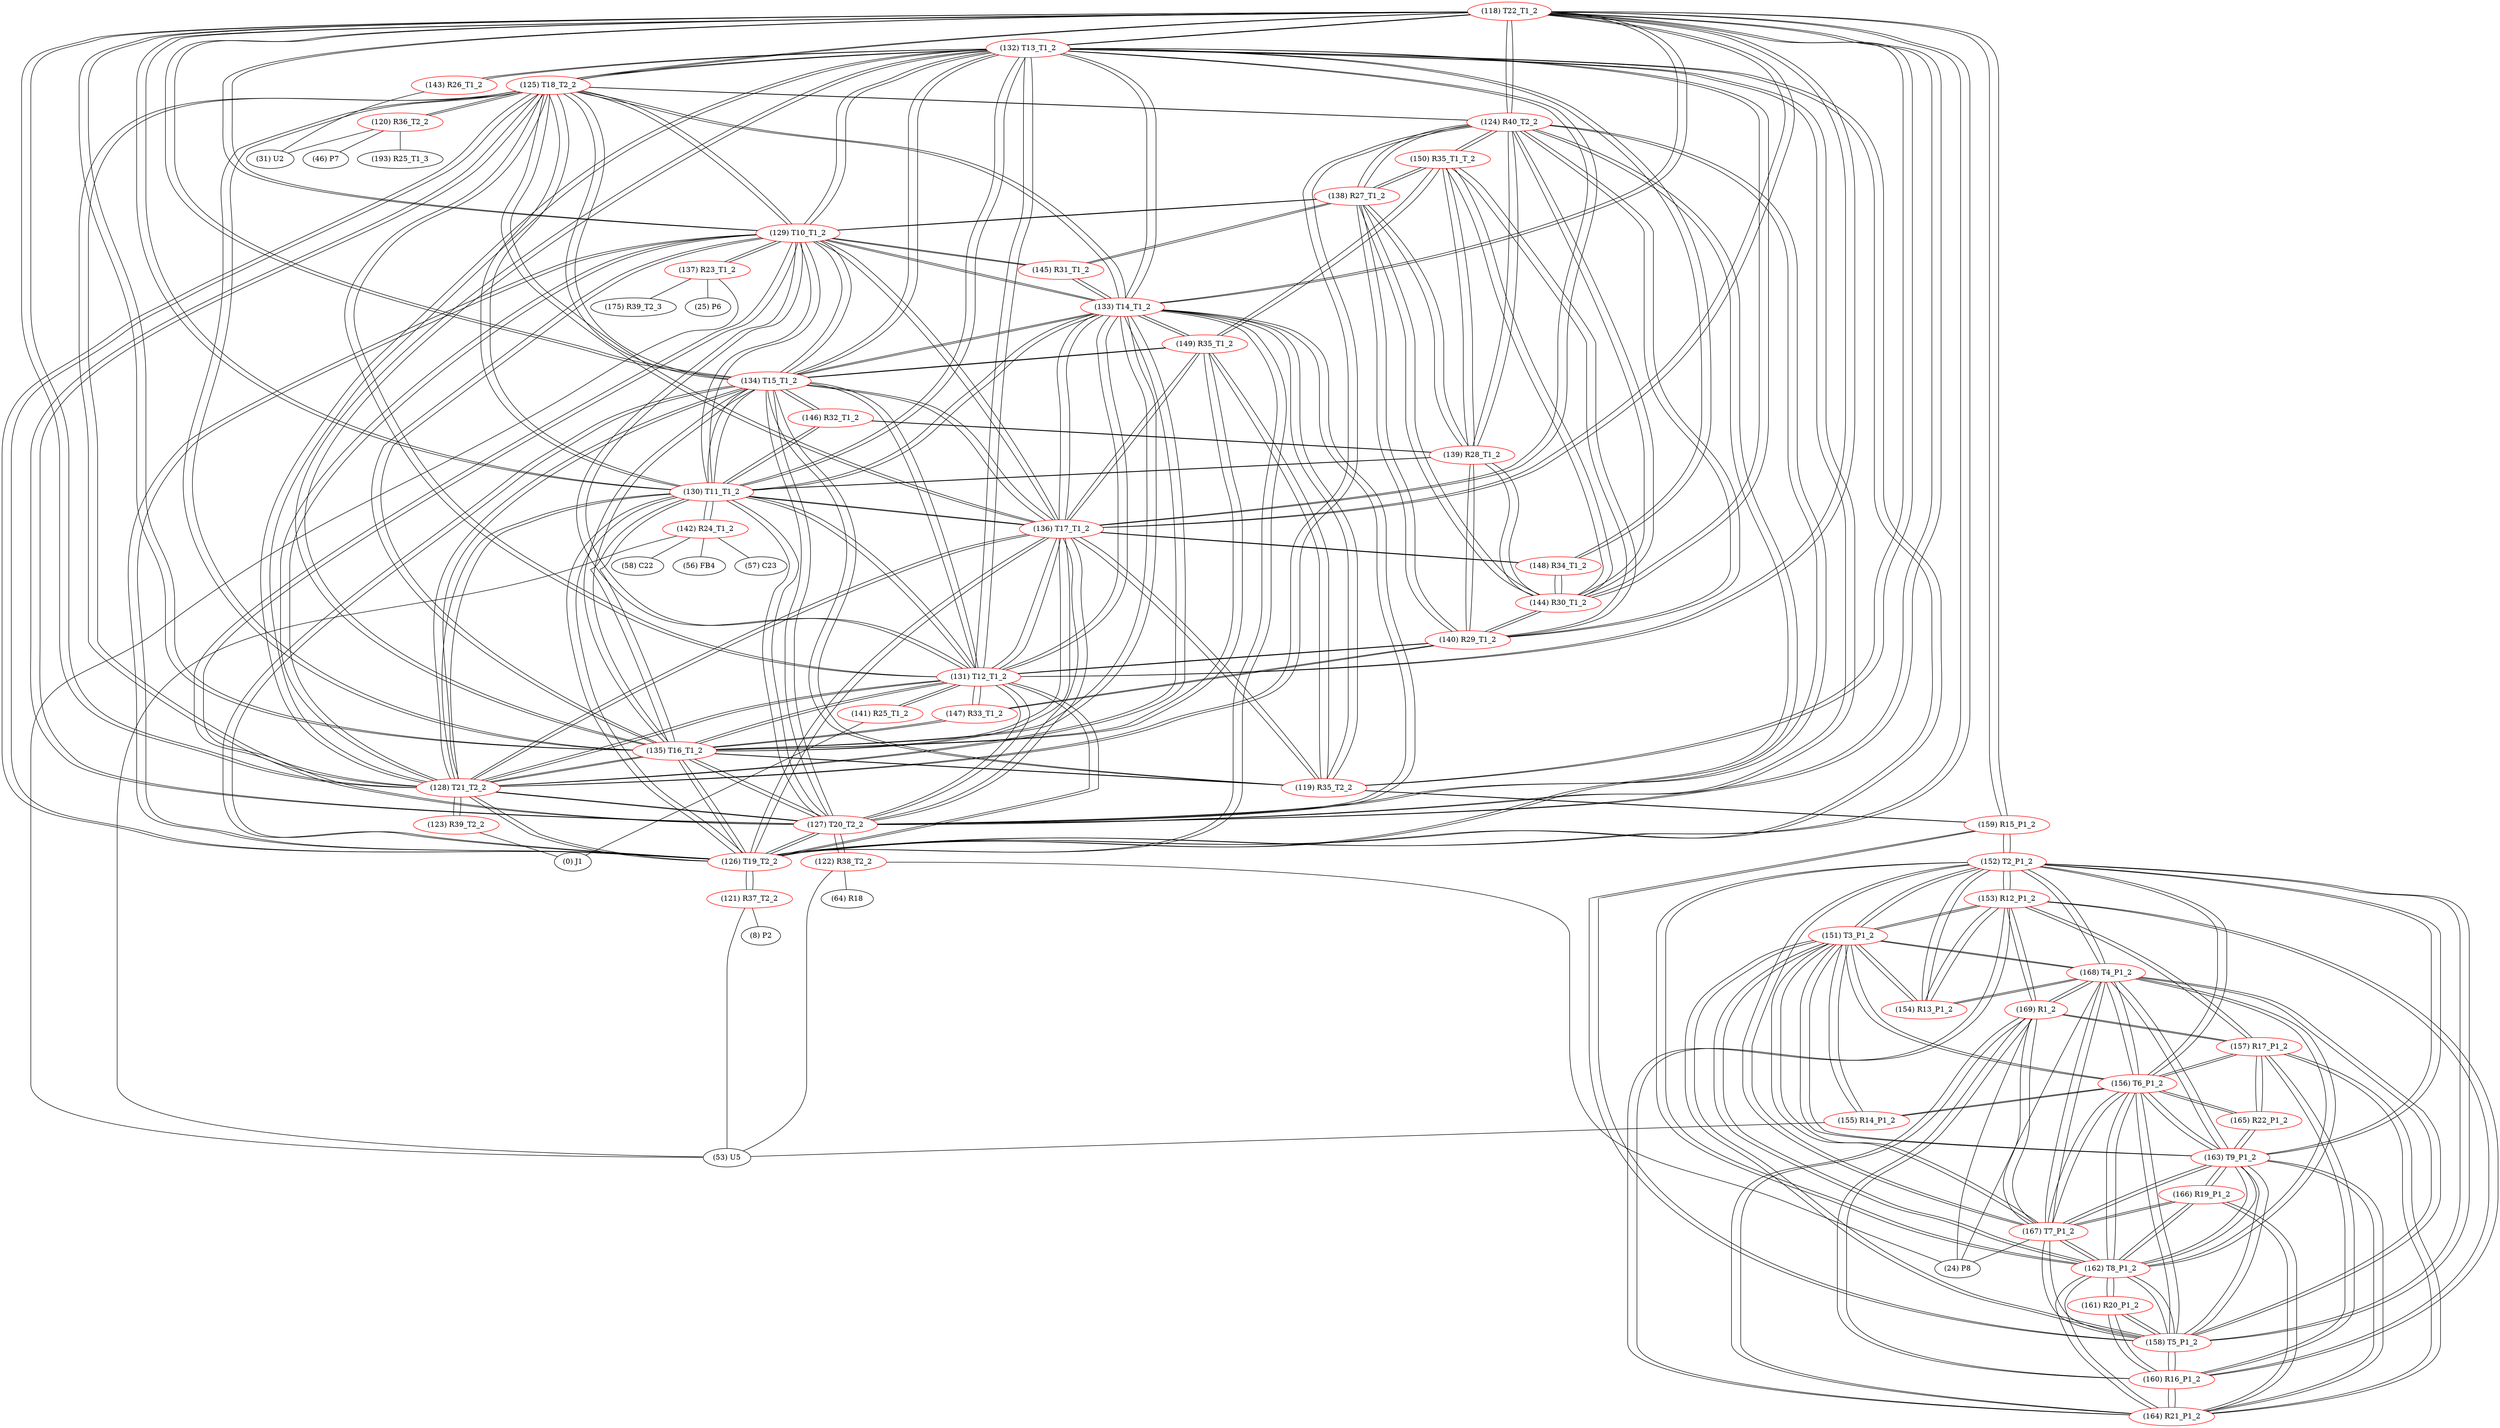 graph {
	118 [label="(118) T22_T1_2" color=red]
	132 [label="(132) T13_T1_2"]
	125 [label="(125) T18_T2_2"]
	126 [label="(126) T19_T2_2"]
	131 [label="(131) T12_T1_2"]
	134 [label="(134) T15_T1_2"]
	133 [label="(133) T14_T1_2"]
	127 [label="(127) T20_T2_2"]
	128 [label="(128) T21_T2_2"]
	130 [label="(130) T11_T1_2"]
	129 [label="(129) T10_T1_2"]
	135 [label="(135) T16_T1_2"]
	136 [label="(136) T17_T1_2"]
	124 [label="(124) R40_T2_2"]
	159 [label="(159) R15_P1_2"]
	119 [label="(119) R35_T2_2"]
	119 [label="(119) R35_T2_2" color=red]
	134 [label="(134) T15_T1_2"]
	135 [label="(135) T16_T1_2"]
	133 [label="(133) T14_T1_2"]
	136 [label="(136) T17_T1_2"]
	149 [label="(149) R35_T1_2"]
	159 [label="(159) R15_P1_2"]
	118 [label="(118) T22_T1_2"]
	120 [label="(120) R36_T2_2" color=red]
	46 [label="(46) P7"]
	31 [label="(31) U2"]
	193 [label="(193) R25_T1_3"]
	125 [label="(125) T18_T2_2"]
	121 [label="(121) R37_T2_2" color=red]
	8 [label="(8) P2"]
	53 [label="(53) U5"]
	126 [label="(126) T19_T2_2"]
	122 [label="(122) R38_T2_2" color=red]
	53 [label="(53) U5"]
	64 [label="(64) R18"]
	24 [label="(24) P8"]
	127 [label="(127) T20_T2_2"]
	123 [label="(123) R39_T2_2" color=red]
	0 [label="(0) J1"]
	128 [label="(128) T21_T2_2"]
	124 [label="(124) R40_T2_2" color=red]
	126 [label="(126) T19_T2_2"]
	127 [label="(127) T20_T2_2"]
	128 [label="(128) T21_T2_2"]
	118 [label="(118) T22_T1_2"]
	125 [label="(125) T18_T2_2"]
	140 [label="(140) R29_T1_2"]
	139 [label="(139) R28_T1_2"]
	144 [label="(144) R30_T1_2"]
	138 [label="(138) R27_T1_2"]
	150 [label="(150) R35_T1_T_2"]
	125 [label="(125) T18_T2_2" color=red]
	132 [label="(132) T13_T1_2"]
	126 [label="(126) T19_T2_2"]
	131 [label="(131) T12_T1_2"]
	134 [label="(134) T15_T1_2"]
	133 [label="(133) T14_T1_2"]
	127 [label="(127) T20_T2_2"]
	128 [label="(128) T21_T2_2"]
	130 [label="(130) T11_T1_2"]
	129 [label="(129) T10_T1_2"]
	118 [label="(118) T22_T1_2"]
	135 [label="(135) T16_T1_2"]
	136 [label="(136) T17_T1_2"]
	124 [label="(124) R40_T2_2"]
	120 [label="(120) R36_T2_2"]
	126 [label="(126) T19_T2_2" color=red]
	132 [label="(132) T13_T1_2"]
	125 [label="(125) T18_T2_2"]
	131 [label="(131) T12_T1_2"]
	134 [label="(134) T15_T1_2"]
	133 [label="(133) T14_T1_2"]
	127 [label="(127) T20_T2_2"]
	128 [label="(128) T21_T2_2"]
	130 [label="(130) T11_T1_2"]
	129 [label="(129) T10_T1_2"]
	118 [label="(118) T22_T1_2"]
	135 [label="(135) T16_T1_2"]
	136 [label="(136) T17_T1_2"]
	124 [label="(124) R40_T2_2"]
	121 [label="(121) R37_T2_2"]
	127 [label="(127) T20_T2_2" color=red]
	132 [label="(132) T13_T1_2"]
	125 [label="(125) T18_T2_2"]
	126 [label="(126) T19_T2_2"]
	131 [label="(131) T12_T1_2"]
	134 [label="(134) T15_T1_2"]
	133 [label="(133) T14_T1_2"]
	128 [label="(128) T21_T2_2"]
	130 [label="(130) T11_T1_2"]
	129 [label="(129) T10_T1_2"]
	118 [label="(118) T22_T1_2"]
	135 [label="(135) T16_T1_2"]
	136 [label="(136) T17_T1_2"]
	124 [label="(124) R40_T2_2"]
	122 [label="(122) R38_T2_2"]
	128 [label="(128) T21_T2_2" color=red]
	132 [label="(132) T13_T1_2"]
	125 [label="(125) T18_T2_2"]
	126 [label="(126) T19_T2_2"]
	131 [label="(131) T12_T1_2"]
	134 [label="(134) T15_T1_2"]
	133 [label="(133) T14_T1_2"]
	127 [label="(127) T20_T2_2"]
	130 [label="(130) T11_T1_2"]
	129 [label="(129) T10_T1_2"]
	118 [label="(118) T22_T1_2"]
	135 [label="(135) T16_T1_2"]
	136 [label="(136) T17_T1_2"]
	124 [label="(124) R40_T2_2"]
	123 [label="(123) R39_T2_2"]
	129 [label="(129) T10_T1_2" color=red]
	132 [label="(132) T13_T1_2"]
	125 [label="(125) T18_T2_2"]
	126 [label="(126) T19_T2_2"]
	131 [label="(131) T12_T1_2"]
	134 [label="(134) T15_T1_2"]
	133 [label="(133) T14_T1_2"]
	127 [label="(127) T20_T2_2"]
	128 [label="(128) T21_T2_2"]
	130 [label="(130) T11_T1_2"]
	118 [label="(118) T22_T1_2"]
	135 [label="(135) T16_T1_2"]
	136 [label="(136) T17_T1_2"]
	137 [label="(137) R23_T1_2"]
	138 [label="(138) R27_T1_2"]
	145 [label="(145) R31_T1_2"]
	130 [label="(130) T11_T1_2" color=red]
	132 [label="(132) T13_T1_2"]
	125 [label="(125) T18_T2_2"]
	126 [label="(126) T19_T2_2"]
	131 [label="(131) T12_T1_2"]
	134 [label="(134) T15_T1_2"]
	133 [label="(133) T14_T1_2"]
	127 [label="(127) T20_T2_2"]
	128 [label="(128) T21_T2_2"]
	129 [label="(129) T10_T1_2"]
	118 [label="(118) T22_T1_2"]
	135 [label="(135) T16_T1_2"]
	136 [label="(136) T17_T1_2"]
	142 [label="(142) R24_T1_2"]
	146 [label="(146) R32_T1_2"]
	139 [label="(139) R28_T1_2"]
	131 [label="(131) T12_T1_2" color=red]
	132 [label="(132) T13_T1_2"]
	125 [label="(125) T18_T2_2"]
	126 [label="(126) T19_T2_2"]
	134 [label="(134) T15_T1_2"]
	133 [label="(133) T14_T1_2"]
	127 [label="(127) T20_T2_2"]
	128 [label="(128) T21_T2_2"]
	130 [label="(130) T11_T1_2"]
	129 [label="(129) T10_T1_2"]
	118 [label="(118) T22_T1_2"]
	135 [label="(135) T16_T1_2"]
	136 [label="(136) T17_T1_2"]
	147 [label="(147) R33_T1_2"]
	140 [label="(140) R29_T1_2"]
	141 [label="(141) R25_T1_2"]
	132 [label="(132) T13_T1_2" color=red]
	125 [label="(125) T18_T2_2"]
	126 [label="(126) T19_T2_2"]
	131 [label="(131) T12_T1_2"]
	134 [label="(134) T15_T1_2"]
	133 [label="(133) T14_T1_2"]
	127 [label="(127) T20_T2_2"]
	128 [label="(128) T21_T2_2"]
	130 [label="(130) T11_T1_2"]
	129 [label="(129) T10_T1_2"]
	118 [label="(118) T22_T1_2"]
	135 [label="(135) T16_T1_2"]
	136 [label="(136) T17_T1_2"]
	144 [label="(144) R30_T1_2"]
	148 [label="(148) R34_T1_2"]
	143 [label="(143) R26_T1_2"]
	133 [label="(133) T14_T1_2" color=red]
	132 [label="(132) T13_T1_2"]
	125 [label="(125) T18_T2_2"]
	126 [label="(126) T19_T2_2"]
	131 [label="(131) T12_T1_2"]
	134 [label="(134) T15_T1_2"]
	127 [label="(127) T20_T2_2"]
	128 [label="(128) T21_T2_2"]
	130 [label="(130) T11_T1_2"]
	129 [label="(129) T10_T1_2"]
	118 [label="(118) T22_T1_2"]
	135 [label="(135) T16_T1_2"]
	136 [label="(136) T17_T1_2"]
	119 [label="(119) R35_T2_2"]
	149 [label="(149) R35_T1_2"]
	145 [label="(145) R31_T1_2"]
	134 [label="(134) T15_T1_2" color=red]
	132 [label="(132) T13_T1_2"]
	125 [label="(125) T18_T2_2"]
	126 [label="(126) T19_T2_2"]
	131 [label="(131) T12_T1_2"]
	133 [label="(133) T14_T1_2"]
	127 [label="(127) T20_T2_2"]
	128 [label="(128) T21_T2_2"]
	130 [label="(130) T11_T1_2"]
	129 [label="(129) T10_T1_2"]
	118 [label="(118) T22_T1_2"]
	135 [label="(135) T16_T1_2"]
	136 [label="(136) T17_T1_2"]
	119 [label="(119) R35_T2_2"]
	149 [label="(149) R35_T1_2"]
	146 [label="(146) R32_T1_2"]
	135 [label="(135) T16_T1_2" color=red]
	132 [label="(132) T13_T1_2"]
	125 [label="(125) T18_T2_2"]
	126 [label="(126) T19_T2_2"]
	131 [label="(131) T12_T1_2"]
	134 [label="(134) T15_T1_2"]
	133 [label="(133) T14_T1_2"]
	127 [label="(127) T20_T2_2"]
	128 [label="(128) T21_T2_2"]
	130 [label="(130) T11_T1_2"]
	129 [label="(129) T10_T1_2"]
	118 [label="(118) T22_T1_2"]
	136 [label="(136) T17_T1_2"]
	119 [label="(119) R35_T2_2"]
	149 [label="(149) R35_T1_2"]
	147 [label="(147) R33_T1_2"]
	136 [label="(136) T17_T1_2" color=red]
	132 [label="(132) T13_T1_2"]
	125 [label="(125) T18_T2_2"]
	126 [label="(126) T19_T2_2"]
	131 [label="(131) T12_T1_2"]
	134 [label="(134) T15_T1_2"]
	133 [label="(133) T14_T1_2"]
	127 [label="(127) T20_T2_2"]
	128 [label="(128) T21_T2_2"]
	130 [label="(130) T11_T1_2"]
	129 [label="(129) T10_T1_2"]
	118 [label="(118) T22_T1_2"]
	135 [label="(135) T16_T1_2"]
	119 [label="(119) R35_T2_2"]
	149 [label="(149) R35_T1_2"]
	148 [label="(148) R34_T1_2"]
	137 [label="(137) R23_T1_2" color=red]
	53 [label="(53) U5"]
	25 [label="(25) P6"]
	175 [label="(175) R39_T2_3"]
	129 [label="(129) T10_T1_2"]
	138 [label="(138) R27_T1_2" color=red]
	124 [label="(124) R40_T2_2"]
	140 [label="(140) R29_T1_2"]
	139 [label="(139) R28_T1_2"]
	144 [label="(144) R30_T1_2"]
	150 [label="(150) R35_T1_T_2"]
	129 [label="(129) T10_T1_2"]
	145 [label="(145) R31_T1_2"]
	139 [label="(139) R28_T1_2" color=red]
	124 [label="(124) R40_T2_2"]
	140 [label="(140) R29_T1_2"]
	144 [label="(144) R30_T1_2"]
	138 [label="(138) R27_T1_2"]
	150 [label="(150) R35_T1_T_2"]
	146 [label="(146) R32_T1_2"]
	130 [label="(130) T11_T1_2"]
	140 [label="(140) R29_T1_2" color=red]
	124 [label="(124) R40_T2_2"]
	139 [label="(139) R28_T1_2"]
	144 [label="(144) R30_T1_2"]
	138 [label="(138) R27_T1_2"]
	150 [label="(150) R35_T1_T_2"]
	147 [label="(147) R33_T1_2"]
	131 [label="(131) T12_T1_2"]
	141 [label="(141) R25_T1_2" color=red]
	0 [label="(0) J1"]
	131 [label="(131) T12_T1_2"]
	142 [label="(142) R24_T1_2" color=red]
	56 [label="(56) FB4"]
	57 [label="(57) C23"]
	58 [label="(58) C22"]
	53 [label="(53) U5"]
	130 [label="(130) T11_T1_2"]
	143 [label="(143) R26_T1_2" color=red]
	31 [label="(31) U2"]
	132 [label="(132) T13_T1_2"]
	144 [label="(144) R30_T1_2" color=red]
	124 [label="(124) R40_T2_2"]
	140 [label="(140) R29_T1_2"]
	139 [label="(139) R28_T1_2"]
	138 [label="(138) R27_T1_2"]
	150 [label="(150) R35_T1_T_2"]
	148 [label="(148) R34_T1_2"]
	132 [label="(132) T13_T1_2"]
	145 [label="(145) R31_T1_2" color=red]
	138 [label="(138) R27_T1_2"]
	129 [label="(129) T10_T1_2"]
	133 [label="(133) T14_T1_2"]
	146 [label="(146) R32_T1_2" color=red]
	134 [label="(134) T15_T1_2"]
	130 [label="(130) T11_T1_2"]
	139 [label="(139) R28_T1_2"]
	147 [label="(147) R33_T1_2" color=red]
	135 [label="(135) T16_T1_2"]
	131 [label="(131) T12_T1_2"]
	140 [label="(140) R29_T1_2"]
	148 [label="(148) R34_T1_2" color=red]
	136 [label="(136) T17_T1_2"]
	144 [label="(144) R30_T1_2"]
	132 [label="(132) T13_T1_2"]
	149 [label="(149) R35_T1_2" color=red]
	134 [label="(134) T15_T1_2"]
	135 [label="(135) T16_T1_2"]
	133 [label="(133) T14_T1_2"]
	136 [label="(136) T17_T1_2"]
	119 [label="(119) R35_T2_2"]
	150 [label="(150) R35_T1_T_2"]
	150 [label="(150) R35_T1_T_2" color=red]
	124 [label="(124) R40_T2_2"]
	140 [label="(140) R29_T1_2"]
	139 [label="(139) R28_T1_2"]
	144 [label="(144) R30_T1_2"]
	138 [label="(138) R27_T1_2"]
	149 [label="(149) R35_T1_2"]
	151 [label="(151) T3_P1_2" color=red]
	168 [label="(168) T4_P1_2"]
	167 [label="(167) T7_P1_2"]
	158 [label="(158) T5_P1_2"]
	163 [label="(163) T9_P1_2"]
	162 [label="(162) T8_P1_2"]
	156 [label="(156) T6_P1_2"]
	152 [label="(152) T2_P1_2"]
	155 [label="(155) R14_P1_2"]
	154 [label="(154) R13_P1_2"]
	153 [label="(153) R12_P1_2"]
	152 [label="(152) T2_P1_2" color=red]
	151 [label="(151) T3_P1_2"]
	168 [label="(168) T4_P1_2"]
	167 [label="(167) T7_P1_2"]
	158 [label="(158) T5_P1_2"]
	163 [label="(163) T9_P1_2"]
	162 [label="(162) T8_P1_2"]
	156 [label="(156) T6_P1_2"]
	154 [label="(154) R13_P1_2"]
	153 [label="(153) R12_P1_2"]
	159 [label="(159) R15_P1_2"]
	153 [label="(153) R12_P1_2" color=red]
	164 [label="(164) R21_P1_2"]
	160 [label="(160) R16_P1_2"]
	157 [label="(157) R17_P1_2"]
	169 [label="(169) R1_2"]
	154 [label="(154) R13_P1_2"]
	151 [label="(151) T3_P1_2"]
	152 [label="(152) T2_P1_2"]
	154 [label="(154) R13_P1_2" color=red]
	168 [label="(168) T4_P1_2"]
	151 [label="(151) T3_P1_2"]
	153 [label="(153) R12_P1_2"]
	152 [label="(152) T2_P1_2"]
	155 [label="(155) R14_P1_2" color=red]
	53 [label="(53) U5"]
	151 [label="(151) T3_P1_2"]
	156 [label="(156) T6_P1_2"]
	156 [label="(156) T6_P1_2" color=red]
	151 [label="(151) T3_P1_2"]
	168 [label="(168) T4_P1_2"]
	167 [label="(167) T7_P1_2"]
	158 [label="(158) T5_P1_2"]
	163 [label="(163) T9_P1_2"]
	162 [label="(162) T8_P1_2"]
	152 [label="(152) T2_P1_2"]
	155 [label="(155) R14_P1_2"]
	165 [label="(165) R22_P1_2"]
	157 [label="(157) R17_P1_2"]
	157 [label="(157) R17_P1_2" color=red]
	164 [label="(164) R21_P1_2"]
	160 [label="(160) R16_P1_2"]
	153 [label="(153) R12_P1_2"]
	169 [label="(169) R1_2"]
	165 [label="(165) R22_P1_2"]
	156 [label="(156) T6_P1_2"]
	158 [label="(158) T5_P1_2" color=red]
	151 [label="(151) T3_P1_2"]
	168 [label="(168) T4_P1_2"]
	167 [label="(167) T7_P1_2"]
	163 [label="(163) T9_P1_2"]
	162 [label="(162) T8_P1_2"]
	156 [label="(156) T6_P1_2"]
	152 [label="(152) T2_P1_2"]
	159 [label="(159) R15_P1_2"]
	160 [label="(160) R16_P1_2"]
	161 [label="(161) R20_P1_2"]
	159 [label="(159) R15_P1_2" color=red]
	118 [label="(118) T22_T1_2"]
	119 [label="(119) R35_T2_2"]
	152 [label="(152) T2_P1_2"]
	158 [label="(158) T5_P1_2"]
	160 [label="(160) R16_P1_2" color=red]
	164 [label="(164) R21_P1_2"]
	153 [label="(153) R12_P1_2"]
	157 [label="(157) R17_P1_2"]
	169 [label="(169) R1_2"]
	158 [label="(158) T5_P1_2"]
	161 [label="(161) R20_P1_2"]
	161 [label="(161) R20_P1_2" color=red]
	162 [label="(162) T8_P1_2"]
	160 [label="(160) R16_P1_2"]
	158 [label="(158) T5_P1_2"]
	162 [label="(162) T8_P1_2" color=red]
	151 [label="(151) T3_P1_2"]
	168 [label="(168) T4_P1_2"]
	167 [label="(167) T7_P1_2"]
	158 [label="(158) T5_P1_2"]
	163 [label="(163) T9_P1_2"]
	156 [label="(156) T6_P1_2"]
	152 [label="(152) T2_P1_2"]
	164 [label="(164) R21_P1_2"]
	166 [label="(166) R19_P1_2"]
	161 [label="(161) R20_P1_2"]
	163 [label="(163) T9_P1_2" color=red]
	165 [label="(165) R22_P1_2"]
	151 [label="(151) T3_P1_2"]
	168 [label="(168) T4_P1_2"]
	167 [label="(167) T7_P1_2"]
	158 [label="(158) T5_P1_2"]
	162 [label="(162) T8_P1_2"]
	156 [label="(156) T6_P1_2"]
	152 [label="(152) T2_P1_2"]
	164 [label="(164) R21_P1_2"]
	166 [label="(166) R19_P1_2"]
	164 [label="(164) R21_P1_2" color=red]
	160 [label="(160) R16_P1_2"]
	153 [label="(153) R12_P1_2"]
	157 [label="(157) R17_P1_2"]
	169 [label="(169) R1_2"]
	163 [label="(163) T9_P1_2"]
	162 [label="(162) T8_P1_2"]
	166 [label="(166) R19_P1_2"]
	165 [label="(165) R22_P1_2" color=red]
	163 [label="(163) T9_P1_2"]
	156 [label="(156) T6_P1_2"]
	157 [label="(157) R17_P1_2"]
	166 [label="(166) R19_P1_2" color=red]
	163 [label="(163) T9_P1_2"]
	164 [label="(164) R21_P1_2"]
	162 [label="(162) T8_P1_2"]
	167 [label="(167) T7_P1_2"]
	167 [label="(167) T7_P1_2" color=red]
	151 [label="(151) T3_P1_2"]
	168 [label="(168) T4_P1_2"]
	158 [label="(158) T5_P1_2"]
	163 [label="(163) T9_P1_2"]
	162 [label="(162) T8_P1_2"]
	156 [label="(156) T6_P1_2"]
	152 [label="(152) T2_P1_2"]
	169 [label="(169) R1_2"]
	24 [label="(24) P8"]
	166 [label="(166) R19_P1_2"]
	168 [label="(168) T4_P1_2" color=red]
	151 [label="(151) T3_P1_2"]
	167 [label="(167) T7_P1_2"]
	158 [label="(158) T5_P1_2"]
	163 [label="(163) T9_P1_2"]
	162 [label="(162) T8_P1_2"]
	156 [label="(156) T6_P1_2"]
	152 [label="(152) T2_P1_2"]
	154 [label="(154) R13_P1_2"]
	169 [label="(169) R1_2"]
	24 [label="(24) P8"]
	169 [label="(169) R1_2" color=red]
	168 [label="(168) T4_P1_2"]
	167 [label="(167) T7_P1_2"]
	24 [label="(24) P8"]
	164 [label="(164) R21_P1_2"]
	160 [label="(160) R16_P1_2"]
	153 [label="(153) R12_P1_2"]
	157 [label="(157) R17_P1_2"]
	118 -- 132
	118 -- 125
	118 -- 126
	118 -- 131
	118 -- 134
	118 -- 133
	118 -- 127
	118 -- 128
	118 -- 130
	118 -- 129
	118 -- 135
	118 -- 136
	118 -- 124
	118 -- 159
	118 -- 119
	119 -- 134
	119 -- 135
	119 -- 133
	119 -- 136
	119 -- 149
	119 -- 159
	119 -- 118
	120 -- 46
	120 -- 31
	120 -- 193
	120 -- 125
	121 -- 8
	121 -- 53
	121 -- 126
	122 -- 53
	122 -- 64
	122 -- 24
	122 -- 127
	123 -- 0
	123 -- 128
	124 -- 126
	124 -- 127
	124 -- 128
	124 -- 118
	124 -- 125
	124 -- 140
	124 -- 139
	124 -- 144
	124 -- 138
	124 -- 150
	125 -- 132
	125 -- 126
	125 -- 131
	125 -- 134
	125 -- 133
	125 -- 127
	125 -- 128
	125 -- 130
	125 -- 129
	125 -- 118
	125 -- 135
	125 -- 136
	125 -- 124
	125 -- 120
	126 -- 132
	126 -- 125
	126 -- 131
	126 -- 134
	126 -- 133
	126 -- 127
	126 -- 128
	126 -- 130
	126 -- 129
	126 -- 118
	126 -- 135
	126 -- 136
	126 -- 124
	126 -- 121
	127 -- 132
	127 -- 125
	127 -- 126
	127 -- 131
	127 -- 134
	127 -- 133
	127 -- 128
	127 -- 130
	127 -- 129
	127 -- 118
	127 -- 135
	127 -- 136
	127 -- 124
	127 -- 122
	128 -- 132
	128 -- 125
	128 -- 126
	128 -- 131
	128 -- 134
	128 -- 133
	128 -- 127
	128 -- 130
	128 -- 129
	128 -- 118
	128 -- 135
	128 -- 136
	128 -- 124
	128 -- 123
	129 -- 132
	129 -- 125
	129 -- 126
	129 -- 131
	129 -- 134
	129 -- 133
	129 -- 127
	129 -- 128
	129 -- 130
	129 -- 118
	129 -- 135
	129 -- 136
	129 -- 137
	129 -- 138
	129 -- 145
	130 -- 132
	130 -- 125
	130 -- 126
	130 -- 131
	130 -- 134
	130 -- 133
	130 -- 127
	130 -- 128
	130 -- 129
	130 -- 118
	130 -- 135
	130 -- 136
	130 -- 142
	130 -- 146
	130 -- 139
	131 -- 132
	131 -- 125
	131 -- 126
	131 -- 134
	131 -- 133
	131 -- 127
	131 -- 128
	131 -- 130
	131 -- 129
	131 -- 118
	131 -- 135
	131 -- 136
	131 -- 147
	131 -- 140
	131 -- 141
	132 -- 125
	132 -- 126
	132 -- 131
	132 -- 134
	132 -- 133
	132 -- 127
	132 -- 128
	132 -- 130
	132 -- 129
	132 -- 118
	132 -- 135
	132 -- 136
	132 -- 144
	132 -- 148
	132 -- 143
	133 -- 132
	133 -- 125
	133 -- 126
	133 -- 131
	133 -- 134
	133 -- 127
	133 -- 128
	133 -- 130
	133 -- 129
	133 -- 118
	133 -- 135
	133 -- 136
	133 -- 119
	133 -- 149
	133 -- 145
	134 -- 132
	134 -- 125
	134 -- 126
	134 -- 131
	134 -- 133
	134 -- 127
	134 -- 128
	134 -- 130
	134 -- 129
	134 -- 118
	134 -- 135
	134 -- 136
	134 -- 119
	134 -- 149
	134 -- 146
	135 -- 132
	135 -- 125
	135 -- 126
	135 -- 131
	135 -- 134
	135 -- 133
	135 -- 127
	135 -- 128
	135 -- 130
	135 -- 129
	135 -- 118
	135 -- 136
	135 -- 119
	135 -- 149
	135 -- 147
	136 -- 132
	136 -- 125
	136 -- 126
	136 -- 131
	136 -- 134
	136 -- 133
	136 -- 127
	136 -- 128
	136 -- 130
	136 -- 129
	136 -- 118
	136 -- 135
	136 -- 119
	136 -- 149
	136 -- 148
	137 -- 53
	137 -- 25
	137 -- 175
	137 -- 129
	138 -- 124
	138 -- 140
	138 -- 139
	138 -- 144
	138 -- 150
	138 -- 129
	138 -- 145
	139 -- 124
	139 -- 140
	139 -- 144
	139 -- 138
	139 -- 150
	139 -- 146
	139 -- 130
	140 -- 124
	140 -- 139
	140 -- 144
	140 -- 138
	140 -- 150
	140 -- 147
	140 -- 131
	141 -- 0
	141 -- 131
	142 -- 56
	142 -- 57
	142 -- 58
	142 -- 53
	142 -- 130
	143 -- 31
	143 -- 132
	144 -- 124
	144 -- 140
	144 -- 139
	144 -- 138
	144 -- 150
	144 -- 148
	144 -- 132
	145 -- 138
	145 -- 129
	145 -- 133
	146 -- 134
	146 -- 130
	146 -- 139
	147 -- 135
	147 -- 131
	147 -- 140
	148 -- 136
	148 -- 144
	148 -- 132
	149 -- 134
	149 -- 135
	149 -- 133
	149 -- 136
	149 -- 119
	149 -- 150
	150 -- 124
	150 -- 140
	150 -- 139
	150 -- 144
	150 -- 138
	150 -- 149
	151 -- 168
	151 -- 167
	151 -- 158
	151 -- 163
	151 -- 162
	151 -- 156
	151 -- 152
	151 -- 155
	151 -- 154
	151 -- 153
	152 -- 151
	152 -- 168
	152 -- 167
	152 -- 158
	152 -- 163
	152 -- 162
	152 -- 156
	152 -- 154
	152 -- 153
	152 -- 159
	153 -- 164
	153 -- 160
	153 -- 157
	153 -- 169
	153 -- 154
	153 -- 151
	153 -- 152
	154 -- 168
	154 -- 151
	154 -- 153
	154 -- 152
	155 -- 53
	155 -- 151
	155 -- 156
	156 -- 151
	156 -- 168
	156 -- 167
	156 -- 158
	156 -- 163
	156 -- 162
	156 -- 152
	156 -- 155
	156 -- 165
	156 -- 157
	157 -- 164
	157 -- 160
	157 -- 153
	157 -- 169
	157 -- 165
	157 -- 156
	158 -- 151
	158 -- 168
	158 -- 167
	158 -- 163
	158 -- 162
	158 -- 156
	158 -- 152
	158 -- 159
	158 -- 160
	158 -- 161
	159 -- 118
	159 -- 119
	159 -- 152
	159 -- 158
	160 -- 164
	160 -- 153
	160 -- 157
	160 -- 169
	160 -- 158
	160 -- 161
	161 -- 162
	161 -- 160
	161 -- 158
	162 -- 151
	162 -- 168
	162 -- 167
	162 -- 158
	162 -- 163
	162 -- 156
	162 -- 152
	162 -- 164
	162 -- 166
	162 -- 161
	163 -- 165
	163 -- 151
	163 -- 168
	163 -- 167
	163 -- 158
	163 -- 162
	163 -- 156
	163 -- 152
	163 -- 164
	163 -- 166
	164 -- 160
	164 -- 153
	164 -- 157
	164 -- 169
	164 -- 163
	164 -- 162
	164 -- 166
	165 -- 163
	165 -- 156
	165 -- 157
	166 -- 163
	166 -- 164
	166 -- 162
	166 -- 167
	167 -- 151
	167 -- 168
	167 -- 158
	167 -- 163
	167 -- 162
	167 -- 156
	167 -- 152
	167 -- 169
	167 -- 24
	167 -- 166
	168 -- 151
	168 -- 167
	168 -- 158
	168 -- 163
	168 -- 162
	168 -- 156
	168 -- 152
	168 -- 154
	168 -- 169
	168 -- 24
	169 -- 168
	169 -- 167
	169 -- 24
	169 -- 164
	169 -- 160
	169 -- 153
	169 -- 157
}